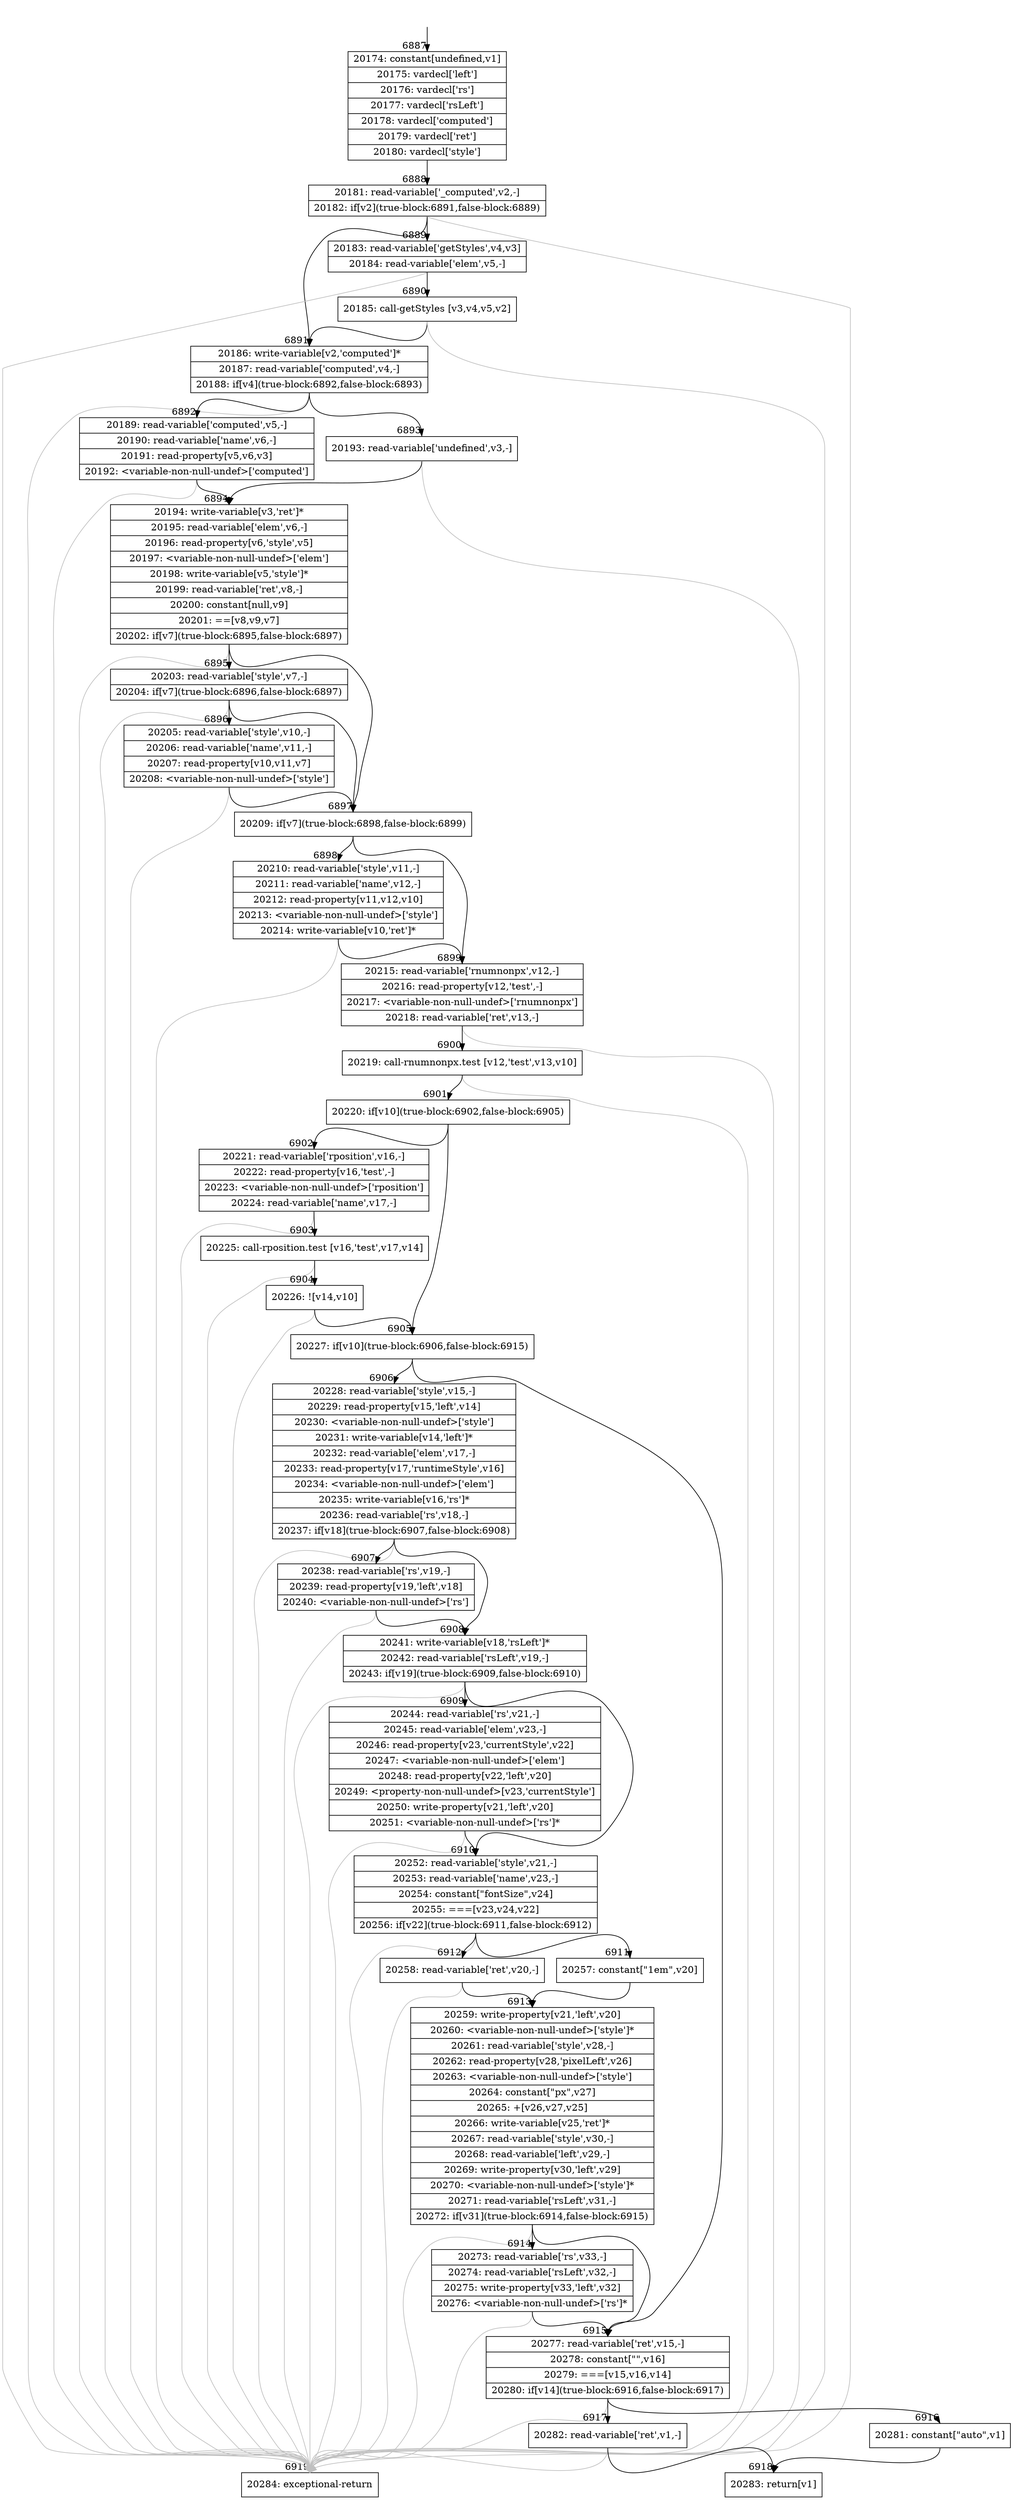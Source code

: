 digraph {
rankdir="TD"
BB_entry433[shape=none,label=""];
BB_entry433 -> BB6887 [tailport=s, headport=n, headlabel="    6887"]
BB6887 [shape=record label="{20174: constant[undefined,v1]|20175: vardecl['left']|20176: vardecl['rs']|20177: vardecl['rsLeft']|20178: vardecl['computed']|20179: vardecl['ret']|20180: vardecl['style']}" ] 
BB6887 -> BB6888 [tailport=s, headport=n, headlabel="      6888"]
BB6888 [shape=record label="{20181: read-variable['_computed',v2,-]|20182: if[v2](true-block:6891,false-block:6889)}" ] 
BB6888 -> BB6891 [tailport=s, headport=n, headlabel="      6891"]
BB6888 -> BB6889 [tailport=s, headport=n, headlabel="      6889"]
BB6888 -> BB6919 [tailport=s, headport=n, color=gray, headlabel="      6919"]
BB6889 [shape=record label="{20183: read-variable['getStyles',v4,v3]|20184: read-variable['elem',v5,-]}" ] 
BB6889 -> BB6890 [tailport=s, headport=n, headlabel="      6890"]
BB6889 -> BB6919 [tailport=s, headport=n, color=gray]
BB6890 [shape=record label="{20185: call-getStyles [v3,v4,v5,v2]}" ] 
BB6890 -> BB6891 [tailport=s, headport=n]
BB6890 -> BB6919 [tailport=s, headport=n, color=gray]
BB6891 [shape=record label="{20186: write-variable[v2,'computed']*|20187: read-variable['computed',v4,-]|20188: if[v4](true-block:6892,false-block:6893)}" ] 
BB6891 -> BB6892 [tailport=s, headport=n, headlabel="      6892"]
BB6891 -> BB6893 [tailport=s, headport=n, headlabel="      6893"]
BB6891 -> BB6919 [tailport=s, headport=n, color=gray]
BB6892 [shape=record label="{20189: read-variable['computed',v5,-]|20190: read-variable['name',v6,-]|20191: read-property[v5,v6,v3]|20192: \<variable-non-null-undef\>['computed']}" ] 
BB6892 -> BB6894 [tailport=s, headport=n, headlabel="      6894"]
BB6892 -> BB6919 [tailport=s, headport=n, color=gray]
BB6893 [shape=record label="{20193: read-variable['undefined',v3,-]}" ] 
BB6893 -> BB6894 [tailport=s, headport=n]
BB6893 -> BB6919 [tailport=s, headport=n, color=gray]
BB6894 [shape=record label="{20194: write-variable[v3,'ret']*|20195: read-variable['elem',v6,-]|20196: read-property[v6,'style',v5]|20197: \<variable-non-null-undef\>['elem']|20198: write-variable[v5,'style']*|20199: read-variable['ret',v8,-]|20200: constant[null,v9]|20201: ==[v8,v9,v7]|20202: if[v7](true-block:6895,false-block:6897)}" ] 
BB6894 -> BB6897 [tailport=s, headport=n, headlabel="      6897"]
BB6894 -> BB6895 [tailport=s, headport=n, headlabel="      6895"]
BB6894 -> BB6919 [tailport=s, headport=n, color=gray]
BB6895 [shape=record label="{20203: read-variable['style',v7,-]|20204: if[v7](true-block:6896,false-block:6897)}" ] 
BB6895 -> BB6897 [tailport=s, headport=n]
BB6895 -> BB6896 [tailport=s, headport=n, headlabel="      6896"]
BB6895 -> BB6919 [tailport=s, headport=n, color=gray]
BB6896 [shape=record label="{20205: read-variable['style',v10,-]|20206: read-variable['name',v11,-]|20207: read-property[v10,v11,v7]|20208: \<variable-non-null-undef\>['style']}" ] 
BB6896 -> BB6897 [tailport=s, headport=n]
BB6896 -> BB6919 [tailport=s, headport=n, color=gray]
BB6897 [shape=record label="{20209: if[v7](true-block:6898,false-block:6899)}" ] 
BB6897 -> BB6898 [tailport=s, headport=n, headlabel="      6898"]
BB6897 -> BB6899 [tailport=s, headport=n, headlabel="      6899"]
BB6898 [shape=record label="{20210: read-variable['style',v11,-]|20211: read-variable['name',v12,-]|20212: read-property[v11,v12,v10]|20213: \<variable-non-null-undef\>['style']|20214: write-variable[v10,'ret']*}" ] 
BB6898 -> BB6899 [tailport=s, headport=n]
BB6898 -> BB6919 [tailport=s, headport=n, color=gray]
BB6899 [shape=record label="{20215: read-variable['rnumnonpx',v12,-]|20216: read-property[v12,'test',-]|20217: \<variable-non-null-undef\>['rnumnonpx']|20218: read-variable['ret',v13,-]}" ] 
BB6899 -> BB6900 [tailport=s, headport=n, headlabel="      6900"]
BB6899 -> BB6919 [tailport=s, headport=n, color=gray]
BB6900 [shape=record label="{20219: call-rnumnonpx.test [v12,'test',v13,v10]}" ] 
BB6900 -> BB6901 [tailport=s, headport=n, headlabel="      6901"]
BB6900 -> BB6919 [tailport=s, headport=n, color=gray]
BB6901 [shape=record label="{20220: if[v10](true-block:6902,false-block:6905)}" ] 
BB6901 -> BB6905 [tailport=s, headport=n, headlabel="      6905"]
BB6901 -> BB6902 [tailport=s, headport=n, headlabel="      6902"]
BB6902 [shape=record label="{20221: read-variable['rposition',v16,-]|20222: read-property[v16,'test',-]|20223: \<variable-non-null-undef\>['rposition']|20224: read-variable['name',v17,-]}" ] 
BB6902 -> BB6903 [tailport=s, headport=n, headlabel="      6903"]
BB6902 -> BB6919 [tailport=s, headport=n, color=gray]
BB6903 [shape=record label="{20225: call-rposition.test [v16,'test',v17,v14]}" ] 
BB6903 -> BB6904 [tailport=s, headport=n, headlabel="      6904"]
BB6903 -> BB6919 [tailport=s, headport=n, color=gray]
BB6904 [shape=record label="{20226: ![v14,v10]}" ] 
BB6904 -> BB6905 [tailport=s, headport=n]
BB6904 -> BB6919 [tailport=s, headport=n, color=gray]
BB6905 [shape=record label="{20227: if[v10](true-block:6906,false-block:6915)}" ] 
BB6905 -> BB6906 [tailport=s, headport=n, headlabel="      6906"]
BB6905 -> BB6915 [tailport=s, headport=n, headlabel="      6915"]
BB6906 [shape=record label="{20228: read-variable['style',v15,-]|20229: read-property[v15,'left',v14]|20230: \<variable-non-null-undef\>['style']|20231: write-variable[v14,'left']*|20232: read-variable['elem',v17,-]|20233: read-property[v17,'runtimeStyle',v16]|20234: \<variable-non-null-undef\>['elem']|20235: write-variable[v16,'rs']*|20236: read-variable['rs',v18,-]|20237: if[v18](true-block:6907,false-block:6908)}" ] 
BB6906 -> BB6908 [tailport=s, headport=n, headlabel="      6908"]
BB6906 -> BB6907 [tailport=s, headport=n, headlabel="      6907"]
BB6906 -> BB6919 [tailport=s, headport=n, color=gray]
BB6907 [shape=record label="{20238: read-variable['rs',v19,-]|20239: read-property[v19,'left',v18]|20240: \<variable-non-null-undef\>['rs']}" ] 
BB6907 -> BB6908 [tailport=s, headport=n]
BB6907 -> BB6919 [tailport=s, headport=n, color=gray]
BB6908 [shape=record label="{20241: write-variable[v18,'rsLeft']*|20242: read-variable['rsLeft',v19,-]|20243: if[v19](true-block:6909,false-block:6910)}" ] 
BB6908 -> BB6909 [tailport=s, headport=n, headlabel="      6909"]
BB6908 -> BB6910 [tailport=s, headport=n, headlabel="      6910"]
BB6908 -> BB6919 [tailport=s, headport=n, color=gray]
BB6909 [shape=record label="{20244: read-variable['rs',v21,-]|20245: read-variable['elem',v23,-]|20246: read-property[v23,'currentStyle',v22]|20247: \<variable-non-null-undef\>['elem']|20248: read-property[v22,'left',v20]|20249: \<property-non-null-undef\>[v23,'currentStyle']|20250: write-property[v21,'left',v20]|20251: \<variable-non-null-undef\>['rs']*}" ] 
BB6909 -> BB6910 [tailport=s, headport=n]
BB6909 -> BB6919 [tailport=s, headport=n, color=gray]
BB6910 [shape=record label="{20252: read-variable['style',v21,-]|20253: read-variable['name',v23,-]|20254: constant[\"fontSize\",v24]|20255: ===[v23,v24,v22]|20256: if[v22](true-block:6911,false-block:6912)}" ] 
BB6910 -> BB6911 [tailport=s, headport=n, headlabel="      6911"]
BB6910 -> BB6912 [tailport=s, headport=n, headlabel="      6912"]
BB6910 -> BB6919 [tailport=s, headport=n, color=gray]
BB6911 [shape=record label="{20257: constant[\"1em\",v20]}" ] 
BB6911 -> BB6913 [tailport=s, headport=n, headlabel="      6913"]
BB6912 [shape=record label="{20258: read-variable['ret',v20,-]}" ] 
BB6912 -> BB6913 [tailport=s, headport=n]
BB6912 -> BB6919 [tailport=s, headport=n, color=gray]
BB6913 [shape=record label="{20259: write-property[v21,'left',v20]|20260: \<variable-non-null-undef\>['style']*|20261: read-variable['style',v28,-]|20262: read-property[v28,'pixelLeft',v26]|20263: \<variable-non-null-undef\>['style']|20264: constant[\"px\",v27]|20265: +[v26,v27,v25]|20266: write-variable[v25,'ret']*|20267: read-variable['style',v30,-]|20268: read-variable['left',v29,-]|20269: write-property[v30,'left',v29]|20270: \<variable-non-null-undef\>['style']*|20271: read-variable['rsLeft',v31,-]|20272: if[v31](true-block:6914,false-block:6915)}" ] 
BB6913 -> BB6914 [tailport=s, headport=n, headlabel="      6914"]
BB6913 -> BB6915 [tailport=s, headport=n]
BB6913 -> BB6919 [tailport=s, headport=n, color=gray]
BB6914 [shape=record label="{20273: read-variable['rs',v33,-]|20274: read-variable['rsLeft',v32,-]|20275: write-property[v33,'left',v32]|20276: \<variable-non-null-undef\>['rs']*}" ] 
BB6914 -> BB6915 [tailport=s, headport=n]
BB6914 -> BB6919 [tailport=s, headport=n, color=gray]
BB6915 [shape=record label="{20277: read-variable['ret',v15,-]|20278: constant[\"\",v16]|20279: ===[v15,v16,v14]|20280: if[v14](true-block:6916,false-block:6917)}" ] 
BB6915 -> BB6916 [tailport=s, headport=n, headlabel="      6916"]
BB6915 -> BB6917 [tailport=s, headport=n, headlabel="      6917"]
BB6915 -> BB6919 [tailport=s, headport=n, color=gray]
BB6916 [shape=record label="{20281: constant[\"auto\",v1]}" ] 
BB6916 -> BB6918 [tailport=s, headport=n, headlabel="      6918"]
BB6917 [shape=record label="{20282: read-variable['ret',v1,-]}" ] 
BB6917 -> BB6918 [tailport=s, headport=n]
BB6917 -> BB6919 [tailport=s, headport=n, color=gray]
BB6918 [shape=record label="{20283: return[v1]}" ] 
BB6919 [shape=record label="{20284: exceptional-return}" ] 
//#$~ 7012
}
